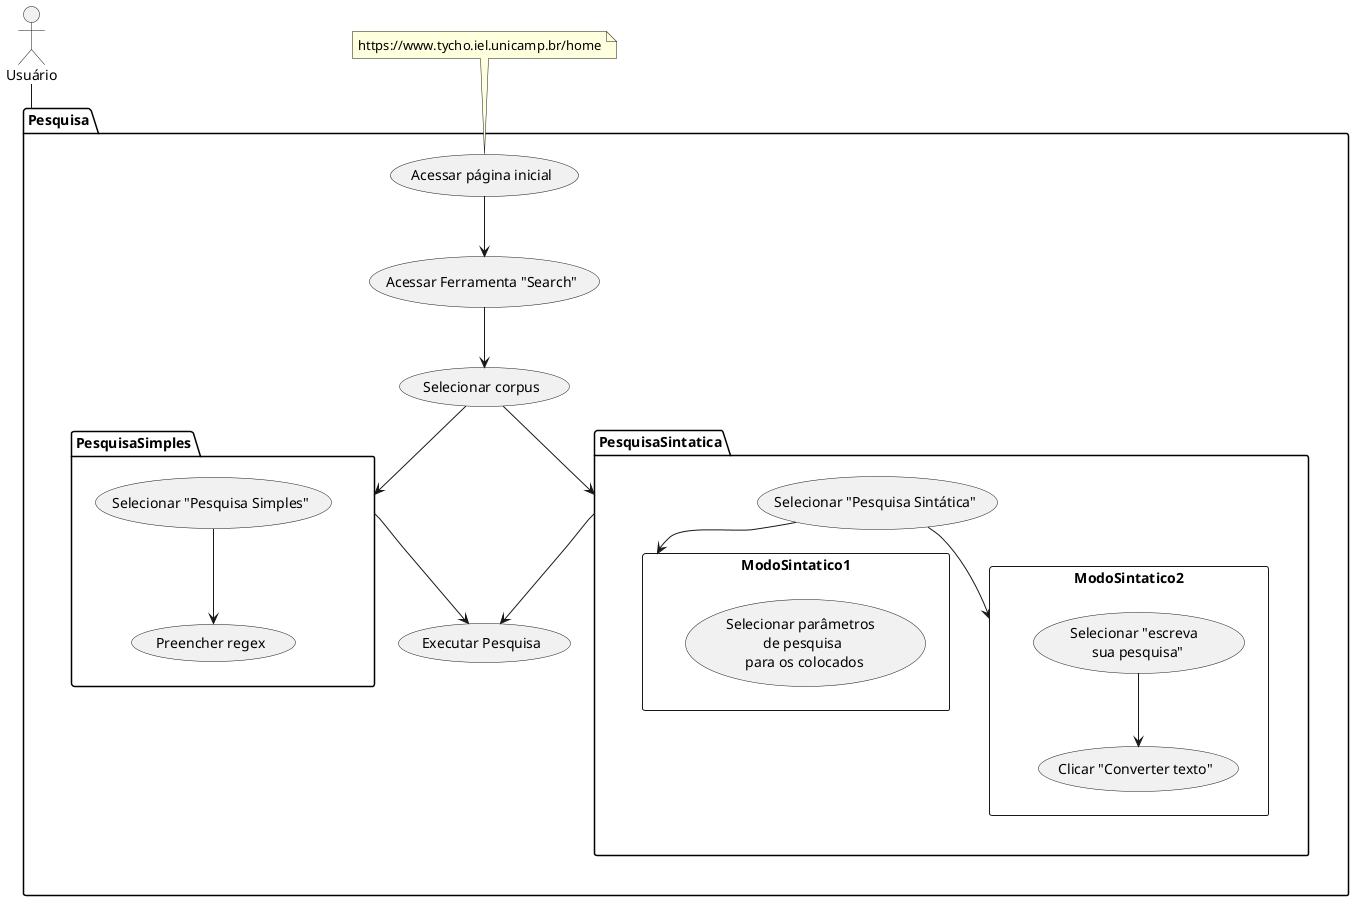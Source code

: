 @startuml Caso de uso 07-Ferramenta de Pesquisa
actor "Usuário" as User

package Pesquisa {

    (Acessar página inicial) --> (Acessar Ferramenta "Search")
    (Acessar Ferramenta "Search") --> (Selecionar corpus)
    package PesquisaSimples {
        (Selecionar "Pesquisa Simples") -->(Preencher regex)
        
        
    }

    (Selecionar corpus) --> (PesquisaSimples)
   
    package PesquisaSintatica {
        rectangle ModoSintatico1 {
        (Selecionar parâmetros \n de pesquisa \n para os colocados) 

    }
        rectangle ModoSintatico2 {
            (Selecionar "escreva \n sua pesquisa")--> (Clicar "Converter texto")
        }
        (Selecionar "Pesquisa Sintática") --> ModoSintatico1
        (Selecionar "Pesquisa Sintática") --> ModoSintatico2
    }
    (Selecionar corpus) --> (PesquisaSintatica)
    PesquisaSimples --> (Executar Pesquisa)
    PesquisaSintatica --> (Executar Pesquisa)
    }

User -- Pesquisa 

note top of (Acessar página inicial)
https://www.tycho.iel.unicamp.br/home
endnote

@enduml
